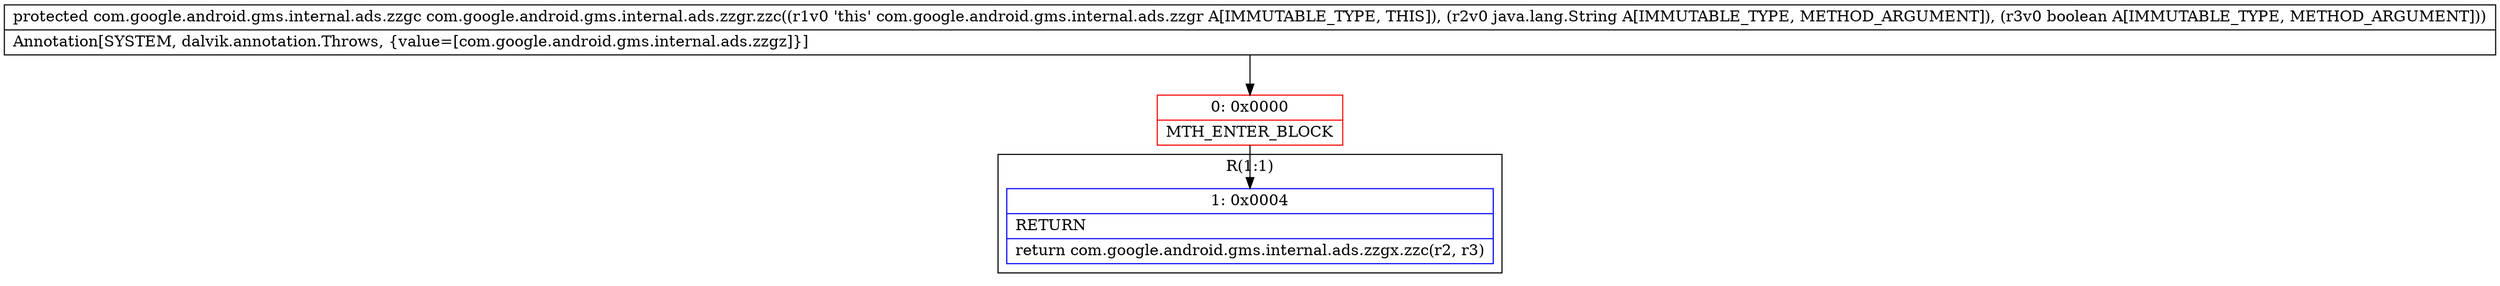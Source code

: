 digraph "CFG forcom.google.android.gms.internal.ads.zzgr.zzc(Ljava\/lang\/String;Z)Lcom\/google\/android\/gms\/internal\/ads\/zzgc;" {
subgraph cluster_Region_833345295 {
label = "R(1:1)";
node [shape=record,color=blue];
Node_1 [shape=record,label="{1\:\ 0x0004|RETURN\l|return com.google.android.gms.internal.ads.zzgx.zzc(r2, r3)\l}"];
}
Node_0 [shape=record,color=red,label="{0\:\ 0x0000|MTH_ENTER_BLOCK\l}"];
MethodNode[shape=record,label="{protected com.google.android.gms.internal.ads.zzgc com.google.android.gms.internal.ads.zzgr.zzc((r1v0 'this' com.google.android.gms.internal.ads.zzgr A[IMMUTABLE_TYPE, THIS]), (r2v0 java.lang.String A[IMMUTABLE_TYPE, METHOD_ARGUMENT]), (r3v0 boolean A[IMMUTABLE_TYPE, METHOD_ARGUMENT]))  | Annotation[SYSTEM, dalvik.annotation.Throws, \{value=[com.google.android.gms.internal.ads.zzgz]\}]\l}"];
MethodNode -> Node_0;
Node_0 -> Node_1;
}

